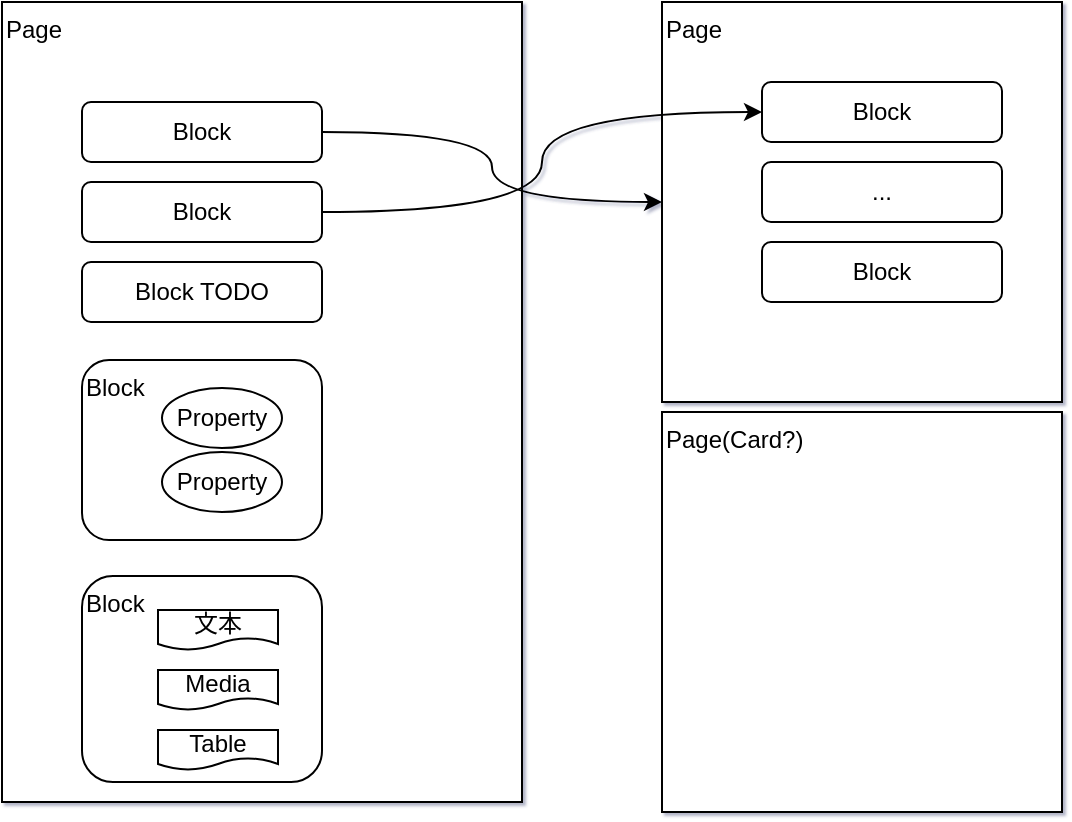 <mxfile version="16.0.0" type="github">
  <diagram id="yxuxHNnWrpHPxl75nGSL" name="第 1 页">
    <mxGraphModel dx="751" dy="418" grid="0" gridSize="10" guides="1" tooltips="1" connect="1" arrows="1" fold="1" page="1" pageScale="1" pageWidth="827" pageHeight="1169" math="0" shadow="1">
      <root>
        <mxCell id="0" />
        <mxCell id="1" parent="0" />
        <mxCell id="-S0bO_k1jCQli6-VR3wX-14" value="Page" style="rounded=0;whiteSpace=wrap;html=1;verticalAlign=top;align=left;" vertex="1" parent="1">
          <mxGeometry x="110" y="50" width="260" height="400" as="geometry" />
        </mxCell>
        <mxCell id="-S0bO_k1jCQli6-VR3wX-5" value="Page&lt;br&gt;" style="whiteSpace=wrap;html=1;aspect=fixed;verticalAlign=top;align=left;" vertex="1" parent="1">
          <mxGeometry x="440" y="50" width="200" height="200" as="geometry" />
        </mxCell>
        <mxCell id="-S0bO_k1jCQli6-VR3wX-6" style="edgeStyle=orthogonalEdgeStyle;rounded=0;orthogonalLoop=1;jettySize=auto;html=1;entryX=0;entryY=0.5;entryDx=0;entryDy=0;curved=1;" edge="1" parent="1" source="-S0bO_k1jCQli6-VR3wX-1" target="-S0bO_k1jCQli6-VR3wX-5">
          <mxGeometry relative="1" as="geometry" />
        </mxCell>
        <mxCell id="-S0bO_k1jCQli6-VR3wX-1" value="Block" style="rounded=1;whiteSpace=wrap;html=1;" vertex="1" parent="1">
          <mxGeometry x="150" y="100" width="120" height="30" as="geometry" />
        </mxCell>
        <mxCell id="-S0bO_k1jCQli6-VR3wX-8" style="edgeStyle=orthogonalEdgeStyle;rounded=0;orthogonalLoop=1;jettySize=auto;html=1;entryX=0;entryY=0.5;entryDx=0;entryDy=0;curved=1;" edge="1" parent="1" source="-S0bO_k1jCQli6-VR3wX-3" target="-S0bO_k1jCQli6-VR3wX-7">
          <mxGeometry relative="1" as="geometry" />
        </mxCell>
        <mxCell id="-S0bO_k1jCQli6-VR3wX-3" value="Block" style="rounded=1;whiteSpace=wrap;html=1;" vertex="1" parent="1">
          <mxGeometry x="150" y="140" width="120" height="30" as="geometry" />
        </mxCell>
        <mxCell id="-S0bO_k1jCQli6-VR3wX-4" value="Block TODO" style="rounded=1;whiteSpace=wrap;html=1;" vertex="1" parent="1">
          <mxGeometry x="150" y="180" width="120" height="30" as="geometry" />
        </mxCell>
        <mxCell id="-S0bO_k1jCQli6-VR3wX-7" value="Block" style="rounded=1;whiteSpace=wrap;html=1;" vertex="1" parent="1">
          <mxGeometry x="490" y="90" width="120" height="30" as="geometry" />
        </mxCell>
        <mxCell id="-S0bO_k1jCQli6-VR3wX-10" value="Block" style="rounded=1;whiteSpace=wrap;html=1;align=left;verticalAlign=top;" vertex="1" parent="1">
          <mxGeometry x="150" y="229" width="120" height="90" as="geometry" />
        </mxCell>
        <mxCell id="-S0bO_k1jCQli6-VR3wX-12" value="Property" style="ellipse;whiteSpace=wrap;html=1;" vertex="1" parent="1">
          <mxGeometry x="190" y="243" width="60" height="30" as="geometry" />
        </mxCell>
        <mxCell id="-S0bO_k1jCQli6-VR3wX-13" value="Property" style="ellipse;whiteSpace=wrap;html=1;" vertex="1" parent="1">
          <mxGeometry x="190" y="275" width="60" height="30" as="geometry" />
        </mxCell>
        <mxCell id="-S0bO_k1jCQli6-VR3wX-16" value="Block" style="rounded=1;whiteSpace=wrap;html=1;verticalAlign=top;align=left;" vertex="1" parent="1">
          <mxGeometry x="150" y="337" width="120" height="103" as="geometry" />
        </mxCell>
        <mxCell id="-S0bO_k1jCQli6-VR3wX-17" value="文本" style="shape=document;whiteSpace=wrap;html=1;boundedLbl=1;" vertex="1" parent="1">
          <mxGeometry x="188" y="354" width="60" height="20" as="geometry" />
        </mxCell>
        <mxCell id="-S0bO_k1jCQli6-VR3wX-18" value="Media" style="shape=document;whiteSpace=wrap;html=1;boundedLbl=1;" vertex="1" parent="1">
          <mxGeometry x="188" y="384" width="60" height="20" as="geometry" />
        </mxCell>
        <mxCell id="-S0bO_k1jCQli6-VR3wX-19" value="Table" style="shape=document;whiteSpace=wrap;html=1;boundedLbl=1;" vertex="1" parent="1">
          <mxGeometry x="188" y="414" width="60" height="20" as="geometry" />
        </mxCell>
        <mxCell id="-S0bO_k1jCQli6-VR3wX-21" value="Block" style="rounded=1;whiteSpace=wrap;html=1;" vertex="1" parent="1">
          <mxGeometry x="490" y="170" width="120" height="30" as="geometry" />
        </mxCell>
        <mxCell id="-S0bO_k1jCQli6-VR3wX-22" value="..." style="rounded=1;whiteSpace=wrap;html=1;" vertex="1" parent="1">
          <mxGeometry x="490" y="130" width="120" height="30" as="geometry" />
        </mxCell>
        <mxCell id="-S0bO_k1jCQli6-VR3wX-25" value="Page(Card?)" style="whiteSpace=wrap;html=1;aspect=fixed;verticalAlign=top;align=left;" vertex="1" parent="1">
          <mxGeometry x="440" y="255" width="200" height="200" as="geometry" />
        </mxCell>
      </root>
    </mxGraphModel>
  </diagram>
</mxfile>
